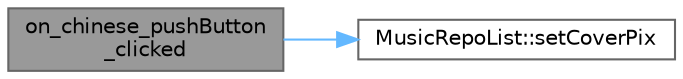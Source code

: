 digraph "on_chinese_pushButton_clicked"
{
 // LATEX_PDF_SIZE
  bgcolor="transparent";
  edge [fontname=Helvetica,fontsize=10,labelfontname=Helvetica,labelfontsize=10];
  node [fontname=Helvetica,fontsize=10,shape=box,height=0.2,width=0.4];
  rankdir="LR";
  Node1 [id="Node000001",label="on_chinese_pushButton\l_clicked",height=0.2,width=0.4,color="gray40", fillcolor="grey60", style="filled", fontcolor="black",tooltip="华语按钮点击槽函数"];
  Node1 -> Node2 [id="edge1_Node000001_Node000002",color="steelblue1",style="solid",tooltip=" "];
  Node2 [id="Node000002",label="MusicRepoList::setCoverPix",height=0.2,width=0.4,color="grey40", fillcolor="white", style="filled",URL="$class_music_repo_list.html#a577e699921fb58de1d51f2352a6088e1",tooltip="设置封面图片"];
}
